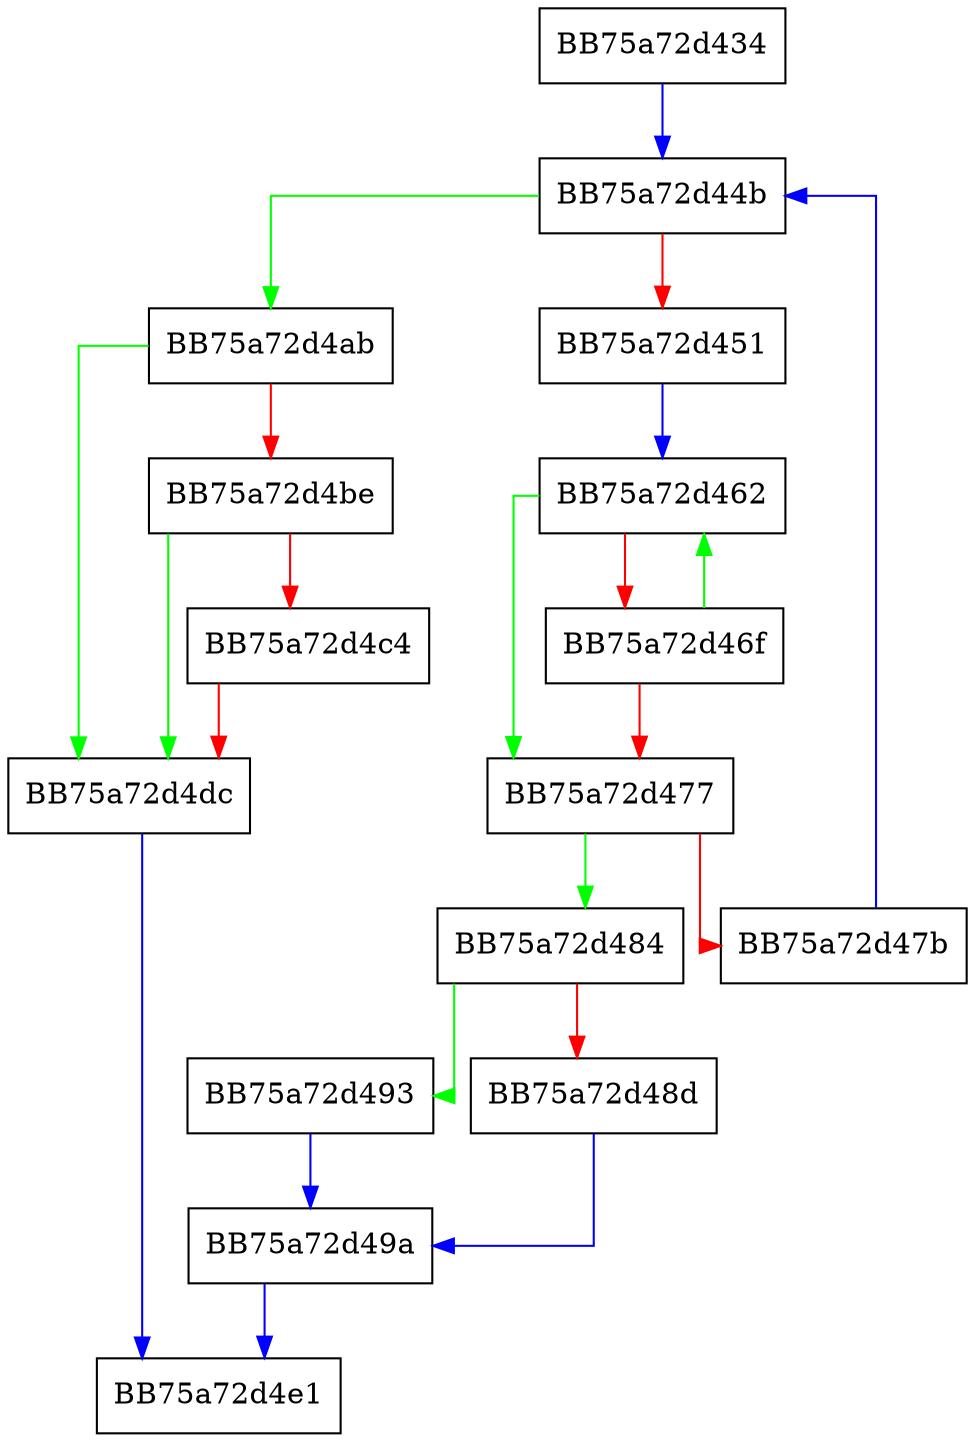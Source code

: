 digraph WriteReghive {
  node [shape="box"];
  graph [splines=ortho];
  BB75a72d434 -> BB75a72d44b [color="blue"];
  BB75a72d44b -> BB75a72d4ab [color="green"];
  BB75a72d44b -> BB75a72d451 [color="red"];
  BB75a72d451 -> BB75a72d462 [color="blue"];
  BB75a72d462 -> BB75a72d477 [color="green"];
  BB75a72d462 -> BB75a72d46f [color="red"];
  BB75a72d46f -> BB75a72d462 [color="green"];
  BB75a72d46f -> BB75a72d477 [color="red"];
  BB75a72d477 -> BB75a72d484 [color="green"];
  BB75a72d477 -> BB75a72d47b [color="red"];
  BB75a72d47b -> BB75a72d44b [color="blue"];
  BB75a72d484 -> BB75a72d493 [color="green"];
  BB75a72d484 -> BB75a72d48d [color="red"];
  BB75a72d48d -> BB75a72d49a [color="blue"];
  BB75a72d493 -> BB75a72d49a [color="blue"];
  BB75a72d49a -> BB75a72d4e1 [color="blue"];
  BB75a72d4ab -> BB75a72d4dc [color="green"];
  BB75a72d4ab -> BB75a72d4be [color="red"];
  BB75a72d4be -> BB75a72d4dc [color="green"];
  BB75a72d4be -> BB75a72d4c4 [color="red"];
  BB75a72d4c4 -> BB75a72d4dc [color="red"];
  BB75a72d4dc -> BB75a72d4e1 [color="blue"];
}
